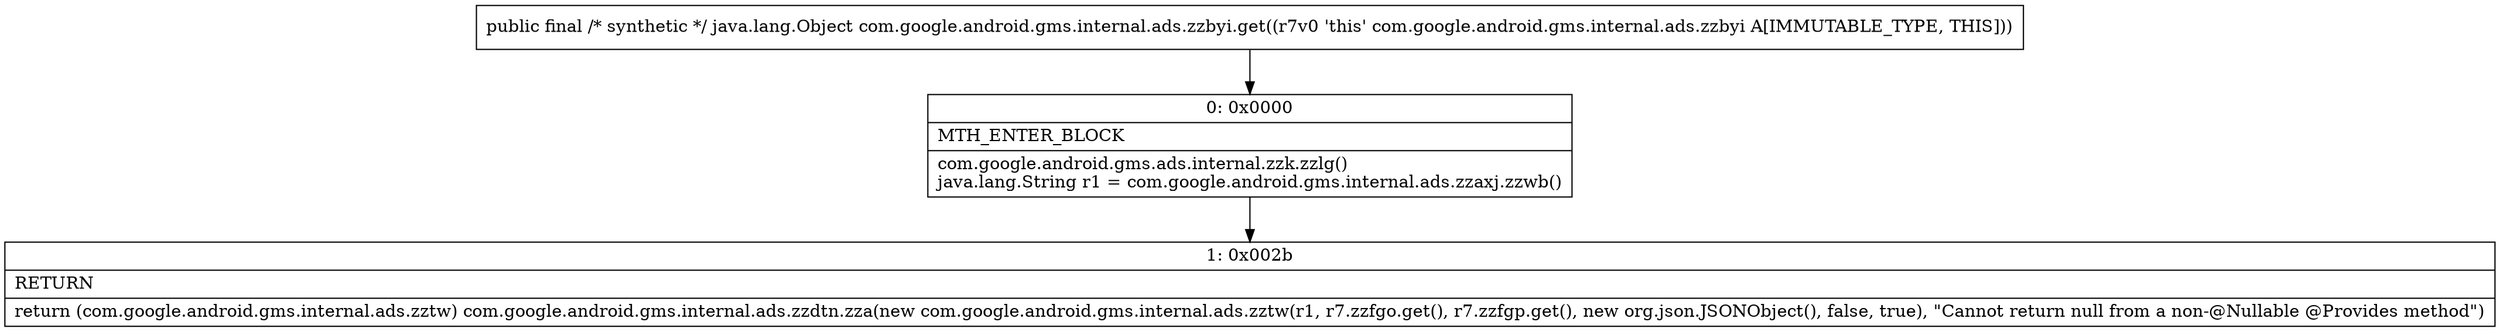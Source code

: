 digraph "CFG forcom.google.android.gms.internal.ads.zzbyi.get()Ljava\/lang\/Object;" {
Node_0 [shape=record,label="{0\:\ 0x0000|MTH_ENTER_BLOCK\l|com.google.android.gms.ads.internal.zzk.zzlg()\ljava.lang.String r1 = com.google.android.gms.internal.ads.zzaxj.zzwb()\l}"];
Node_1 [shape=record,label="{1\:\ 0x002b|RETURN\l|return (com.google.android.gms.internal.ads.zztw) com.google.android.gms.internal.ads.zzdtn.zza(new com.google.android.gms.internal.ads.zztw(r1, r7.zzfgo.get(), r7.zzfgp.get(), new org.json.JSONObject(), false, true), \"Cannot return null from a non\-@Nullable @Provides method\")\l}"];
MethodNode[shape=record,label="{public final \/* synthetic *\/ java.lang.Object com.google.android.gms.internal.ads.zzbyi.get((r7v0 'this' com.google.android.gms.internal.ads.zzbyi A[IMMUTABLE_TYPE, THIS])) }"];
MethodNode -> Node_0;
Node_0 -> Node_1;
}

